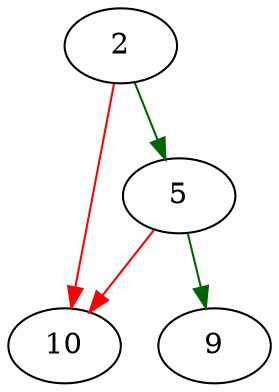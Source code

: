 strict digraph "xstr_cd_iconv" {
	// Node definitions.
	2 [entry=true];
	5;
	10;
	9;

	// Edge definitions.
	2 -> 5 [
		color=darkgreen
		cond=true
	];
	2 -> 10 [
		color=red
		cond=false
	];
	5 -> 10 [
		color=red
		cond=false
	];
	5 -> 9 [
		color=darkgreen
		cond=true
	];
}